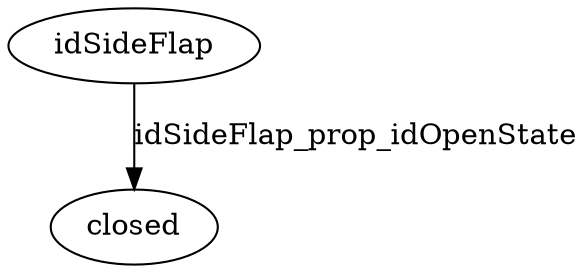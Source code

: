strict digraph  {
idSideFlap [node_type=entity_node, root=root];
closed;
idSideFlap -> closed  [edge_type=property, label=idSideFlap_prop_idOpenState];
}
